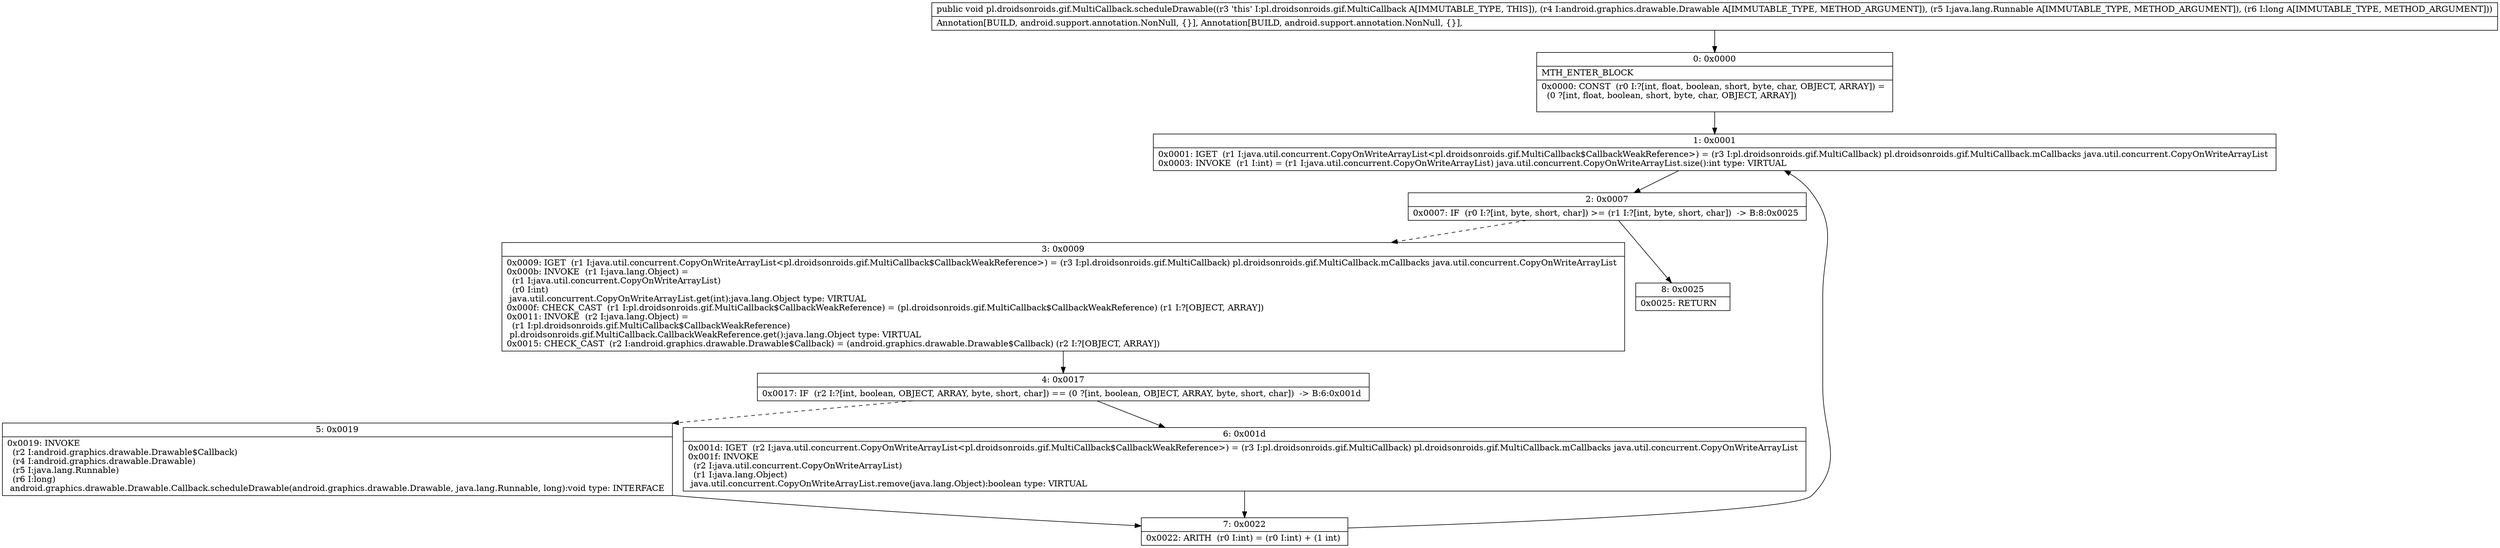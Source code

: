 digraph "CFG forpl.droidsonroids.gif.MultiCallback.scheduleDrawable(Landroid\/graphics\/drawable\/Drawable;Ljava\/lang\/Runnable;J)V" {
Node_0 [shape=record,label="{0\:\ 0x0000|MTH_ENTER_BLOCK\l|0x0000: CONST  (r0 I:?[int, float, boolean, short, byte, char, OBJECT, ARRAY]) = \l  (0 ?[int, float, boolean, short, byte, char, OBJECT, ARRAY])\l \l}"];
Node_1 [shape=record,label="{1\:\ 0x0001|0x0001: IGET  (r1 I:java.util.concurrent.CopyOnWriteArrayList\<pl.droidsonroids.gif.MultiCallback$CallbackWeakReference\>) = (r3 I:pl.droidsonroids.gif.MultiCallback) pl.droidsonroids.gif.MultiCallback.mCallbacks java.util.concurrent.CopyOnWriteArrayList \l0x0003: INVOKE  (r1 I:int) = (r1 I:java.util.concurrent.CopyOnWriteArrayList) java.util.concurrent.CopyOnWriteArrayList.size():int type: VIRTUAL \l}"];
Node_2 [shape=record,label="{2\:\ 0x0007|0x0007: IF  (r0 I:?[int, byte, short, char]) \>= (r1 I:?[int, byte, short, char])  \-\> B:8:0x0025 \l}"];
Node_3 [shape=record,label="{3\:\ 0x0009|0x0009: IGET  (r1 I:java.util.concurrent.CopyOnWriteArrayList\<pl.droidsonroids.gif.MultiCallback$CallbackWeakReference\>) = (r3 I:pl.droidsonroids.gif.MultiCallback) pl.droidsonroids.gif.MultiCallback.mCallbacks java.util.concurrent.CopyOnWriteArrayList \l0x000b: INVOKE  (r1 I:java.lang.Object) = \l  (r1 I:java.util.concurrent.CopyOnWriteArrayList)\l  (r0 I:int)\l java.util.concurrent.CopyOnWriteArrayList.get(int):java.lang.Object type: VIRTUAL \l0x000f: CHECK_CAST  (r1 I:pl.droidsonroids.gif.MultiCallback$CallbackWeakReference) = (pl.droidsonroids.gif.MultiCallback$CallbackWeakReference) (r1 I:?[OBJECT, ARRAY]) \l0x0011: INVOKE  (r2 I:java.lang.Object) = \l  (r1 I:pl.droidsonroids.gif.MultiCallback$CallbackWeakReference)\l pl.droidsonroids.gif.MultiCallback.CallbackWeakReference.get():java.lang.Object type: VIRTUAL \l0x0015: CHECK_CAST  (r2 I:android.graphics.drawable.Drawable$Callback) = (android.graphics.drawable.Drawable$Callback) (r2 I:?[OBJECT, ARRAY]) \l}"];
Node_4 [shape=record,label="{4\:\ 0x0017|0x0017: IF  (r2 I:?[int, boolean, OBJECT, ARRAY, byte, short, char]) == (0 ?[int, boolean, OBJECT, ARRAY, byte, short, char])  \-\> B:6:0x001d \l}"];
Node_5 [shape=record,label="{5\:\ 0x0019|0x0019: INVOKE  \l  (r2 I:android.graphics.drawable.Drawable$Callback)\l  (r4 I:android.graphics.drawable.Drawable)\l  (r5 I:java.lang.Runnable)\l  (r6 I:long)\l android.graphics.drawable.Drawable.Callback.scheduleDrawable(android.graphics.drawable.Drawable, java.lang.Runnable, long):void type: INTERFACE \l}"];
Node_6 [shape=record,label="{6\:\ 0x001d|0x001d: IGET  (r2 I:java.util.concurrent.CopyOnWriteArrayList\<pl.droidsonroids.gif.MultiCallback$CallbackWeakReference\>) = (r3 I:pl.droidsonroids.gif.MultiCallback) pl.droidsonroids.gif.MultiCallback.mCallbacks java.util.concurrent.CopyOnWriteArrayList \l0x001f: INVOKE  \l  (r2 I:java.util.concurrent.CopyOnWriteArrayList)\l  (r1 I:java.lang.Object)\l java.util.concurrent.CopyOnWriteArrayList.remove(java.lang.Object):boolean type: VIRTUAL \l}"];
Node_7 [shape=record,label="{7\:\ 0x0022|0x0022: ARITH  (r0 I:int) = (r0 I:int) + (1 int) \l}"];
Node_8 [shape=record,label="{8\:\ 0x0025|0x0025: RETURN   \l}"];
MethodNode[shape=record,label="{public void pl.droidsonroids.gif.MultiCallback.scheduleDrawable((r3 'this' I:pl.droidsonroids.gif.MultiCallback A[IMMUTABLE_TYPE, THIS]), (r4 I:android.graphics.drawable.Drawable A[IMMUTABLE_TYPE, METHOD_ARGUMENT]), (r5 I:java.lang.Runnable A[IMMUTABLE_TYPE, METHOD_ARGUMENT]), (r6 I:long A[IMMUTABLE_TYPE, METHOD_ARGUMENT]))  | Annotation[BUILD, android.support.annotation.NonNull, \{\}], Annotation[BUILD, android.support.annotation.NonNull, \{\}], \l}"];
MethodNode -> Node_0;
Node_0 -> Node_1;
Node_1 -> Node_2;
Node_2 -> Node_3[style=dashed];
Node_2 -> Node_8;
Node_3 -> Node_4;
Node_4 -> Node_5[style=dashed];
Node_4 -> Node_6;
Node_5 -> Node_7;
Node_6 -> Node_7;
Node_7 -> Node_1;
}

